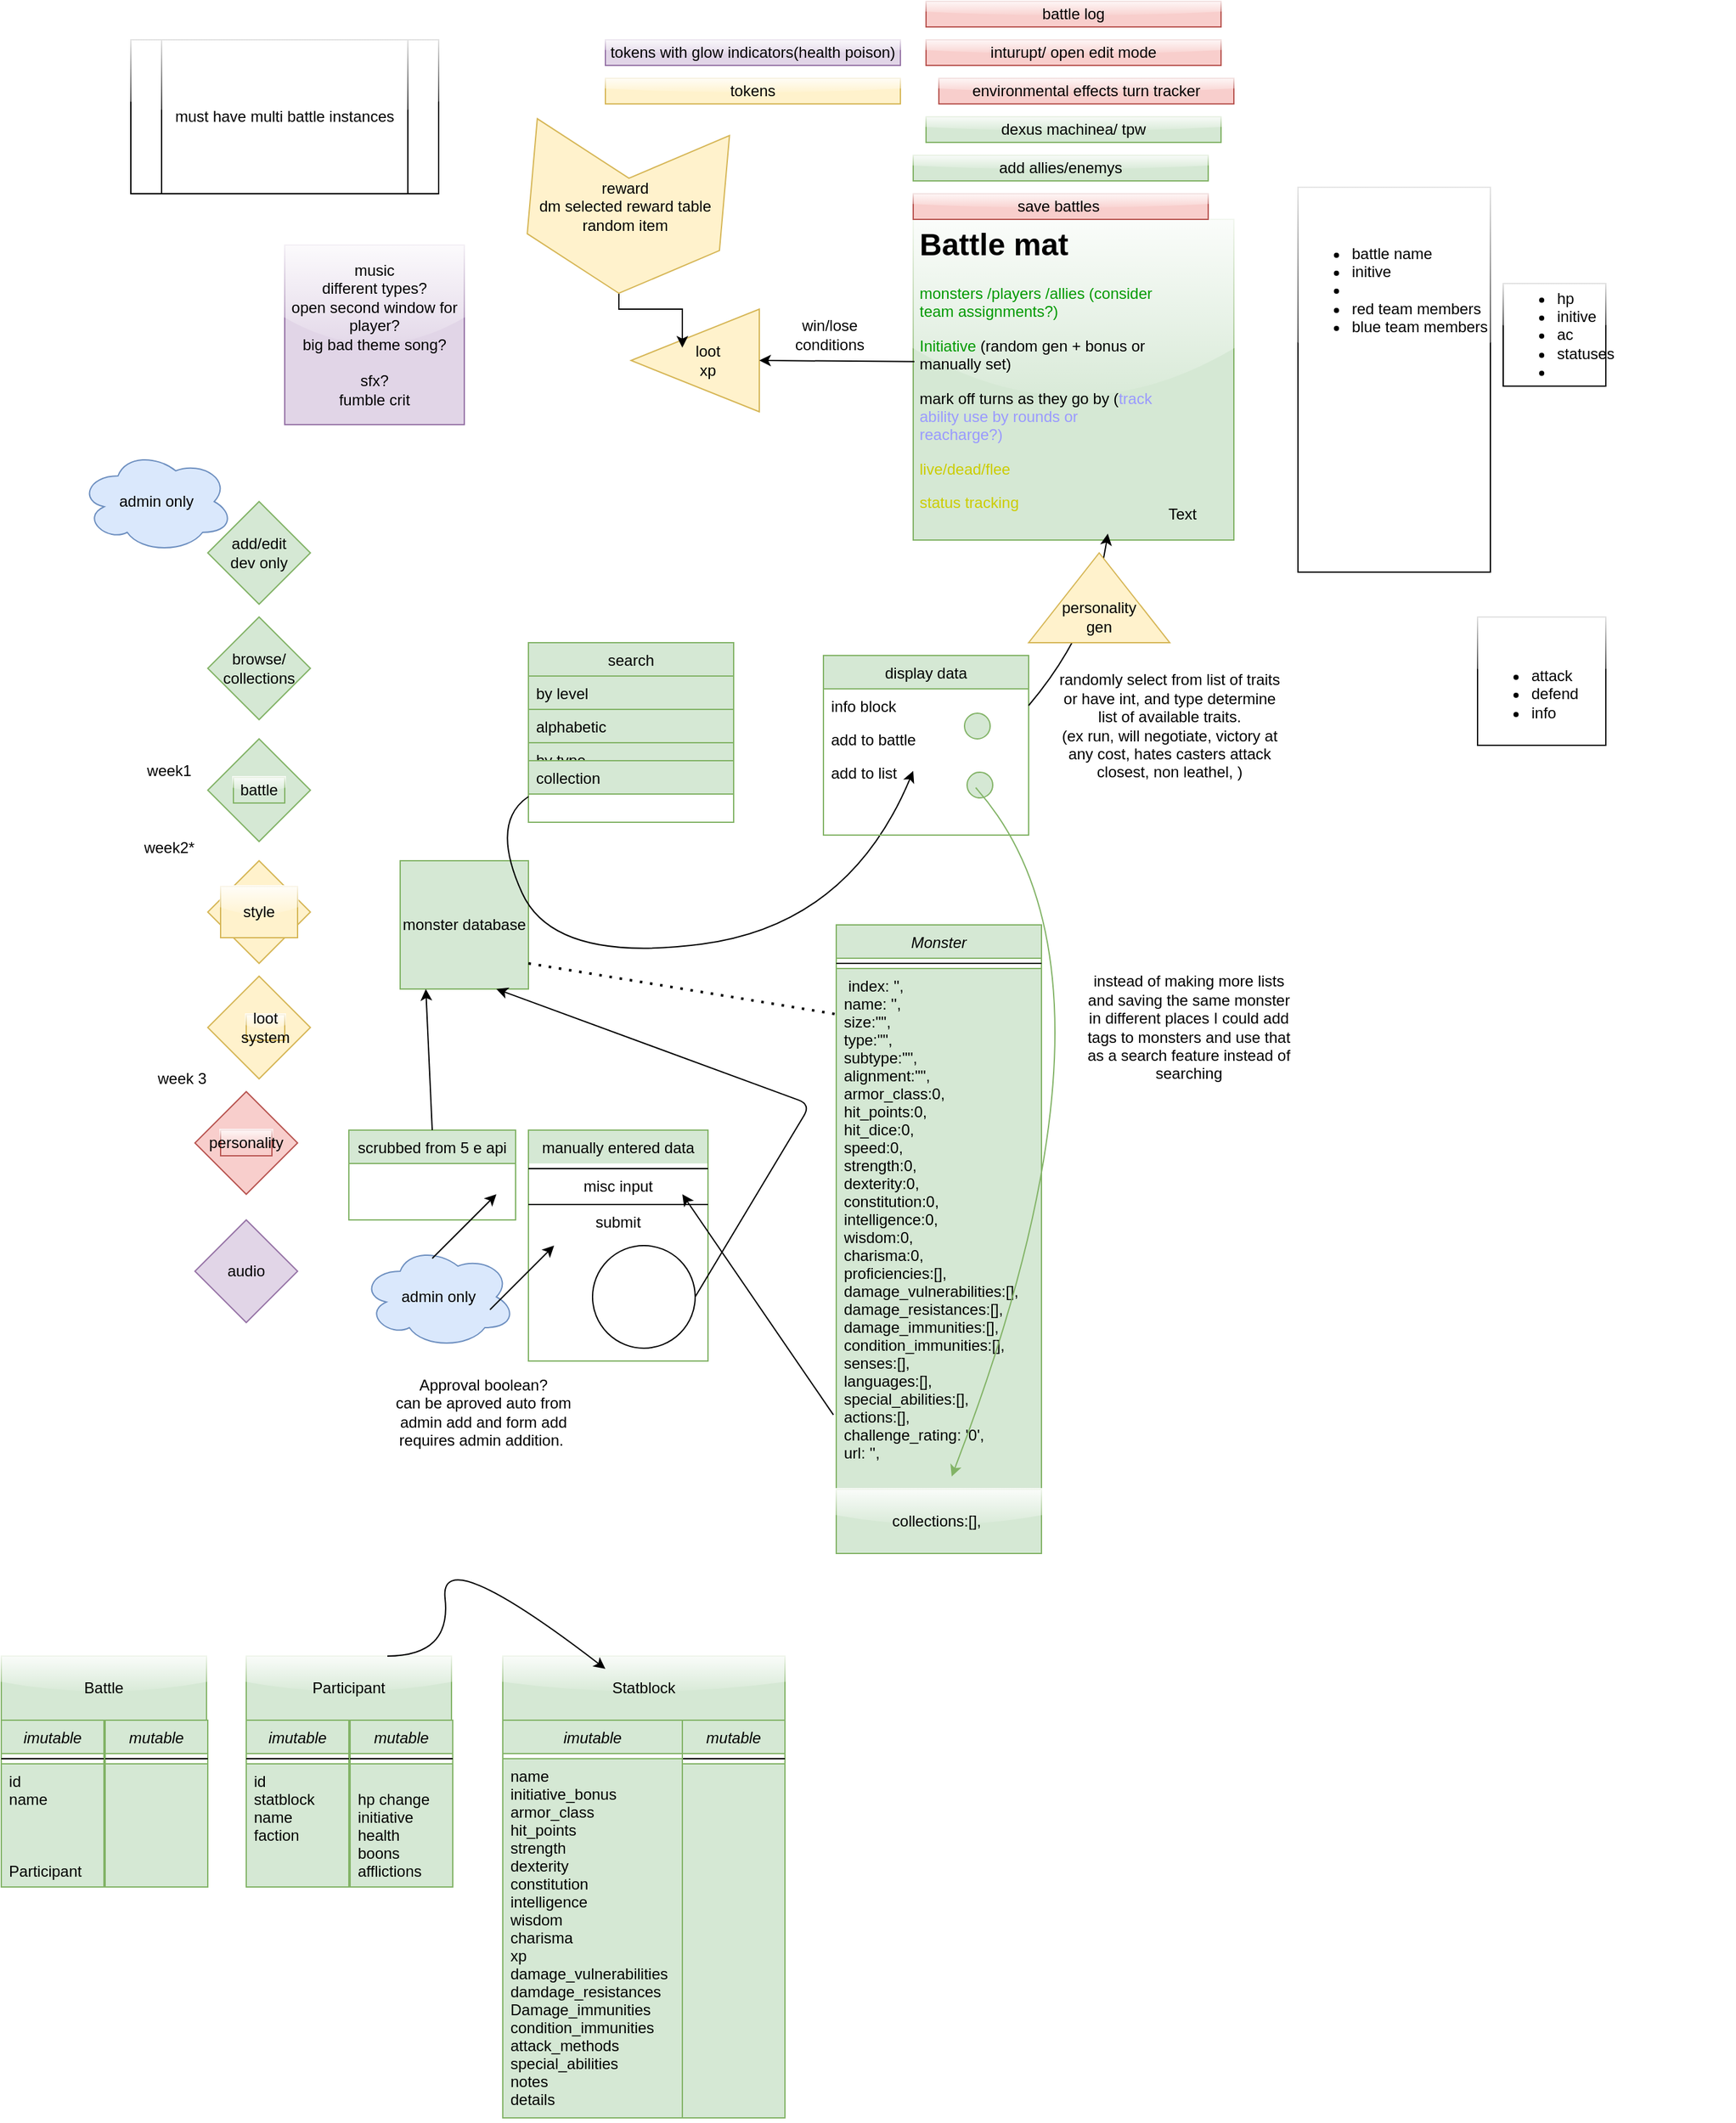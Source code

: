 <mxfile version="14.8.5" type="device"><diagram id="C5RBs43oDa-KdzZeNtuy" name="Page-1"><mxGraphModel dx="1933" dy="1022" grid="1" gridSize="10" guides="1" tooltips="1" connect="1" arrows="1" fold="1" page="1" pageScale="1" pageWidth="827" pageHeight="1169" math="0" shadow="0"><root><mxCell id="WIyWlLk6GJQsqaUBKTNV-0"/><mxCell id="WIyWlLk6GJQsqaUBKTNV-1" parent="WIyWlLk6GJQsqaUBKTNV-0"/><mxCell id="3PFx7aUVa6Nj5b7WbjkV-9" value="" style="ellipse;whiteSpace=wrap;html=1;aspect=fixed;" parent="WIyWlLk6GJQsqaUBKTNV-1" vertex="1"><mxGeometry x="270" y="1000" width="80" height="80" as="geometry"/></mxCell><mxCell id="zkfFHV4jXpPFQw0GAbJ--0" value="Monster" style="swimlane;fontStyle=2;align=center;verticalAlign=top;childLayout=stackLayout;horizontal=1;startSize=26;horizontalStack=0;resizeParent=1;resizeLast=0;collapsible=1;marginBottom=0;rounded=0;shadow=0;strokeWidth=1;fillColor=#d5e8d4;strokeColor=#82b366;" parent="WIyWlLk6GJQsqaUBKTNV-1" vertex="1"><mxGeometry x="460" y="750" width="160" height="490" as="geometry"><mxRectangle x="230" y="140" width="160" height="26" as="alternateBounds"/></mxGeometry></mxCell><mxCell id="zkfFHV4jXpPFQw0GAbJ--4" value="" style="line;html=1;strokeWidth=1;align=left;verticalAlign=middle;spacingTop=-1;spacingLeft=3;spacingRight=3;rotatable=0;labelPosition=right;points=[];portConstraint=eastwest;" parent="zkfFHV4jXpPFQw0GAbJ--0" vertex="1"><mxGeometry y="26" width="160" height="8" as="geometry"/></mxCell><mxCell id="3PFx7aUVa6Nj5b7WbjkV-14" value=" index: '',&#10;name: '',&#10;size:&quot;&quot;,&#10;type:&quot;&quot;,&#10;subtype:&quot;&quot;,&#10;alignment:&quot;&quot;,&#10;armor_class:0,&#10;hit_points:0,&#10;hit_dice:0,&#10;speed:0,&#10;strength:0,&#10;dexterity:0,&#10;constitution:0,&#10;intelligence:0,&#10;wisdom:0,&#10;charisma:0,&#10;proficiencies:[],&#10;damage_vulnerabilities:[],&#10;damage_resistances:[],&#10;damage_immunities:[],&#10;condition_immunities:[],&#10;senses:[],&#10;languages:[],&#10;special_abilities:[],&#10;actions:[],&#10;challenge_rating: '0',&#10;url: '',                " style="text;align=left;verticalAlign=top;spacingLeft=4;spacingRight=4;overflow=hidden;rotatable=0;points=[[0,0.5],[1,0.5]];portConstraint=eastwest;fillColor=#d5e8d4;strokeColor=#82b366;" parent="zkfFHV4jXpPFQw0GAbJ--0" vertex="1"><mxGeometry y="34" width="160" height="406" as="geometry"/></mxCell><mxCell id="3PFx7aUVa6Nj5b7WbjkV-89" value="collections:[],&amp;nbsp;" style="text;html=1;strokeColor=#82b366;fillColor=#d5e8d4;align=center;verticalAlign=middle;whiteSpace=wrap;rounded=0;glass=1;" parent="zkfFHV4jXpPFQw0GAbJ--0" vertex="1"><mxGeometry y="440" width="160" height="50" as="geometry"/></mxCell><mxCell id="zkfFHV4jXpPFQw0GAbJ--6" value="scrubbed from 5 e api" style="swimlane;fontStyle=0;align=center;verticalAlign=top;childLayout=stackLayout;horizontal=1;startSize=26;horizontalStack=0;resizeParent=1;resizeLast=0;collapsible=1;marginBottom=0;rounded=0;shadow=0;strokeWidth=1;fillColor=#d5e8d4;strokeColor=#82b366;" parent="WIyWlLk6GJQsqaUBKTNV-1" vertex="1"><mxGeometry x="80" y="910" width="130" height="70" as="geometry"><mxRectangle x="130" y="380" width="160" height="26" as="alternateBounds"/></mxGeometry></mxCell><mxCell id="zkfFHV4jXpPFQw0GAbJ--13" value="manually entered data" style="swimlane;fontStyle=0;align=center;verticalAlign=top;childLayout=stackLayout;horizontal=1;startSize=26;horizontalStack=0;resizeParent=1;resizeLast=0;collapsible=1;marginBottom=0;rounded=0;shadow=0;strokeWidth=1;swimlaneLine=0;fillColor=#d5e8d4;strokeColor=#82b366;" parent="WIyWlLk6GJQsqaUBKTNV-1" vertex="1"><mxGeometry x="220" y="910" width="140" height="180" as="geometry"><mxRectangle x="340" y="380" width="170" height="26" as="alternateBounds"/></mxGeometry></mxCell><mxCell id="zkfFHV4jXpPFQw0GAbJ--15" value="" style="line;html=1;strokeWidth=1;align=left;verticalAlign=middle;spacingTop=-1;spacingLeft=3;spacingRight=3;rotatable=0;labelPosition=right;points=[];portConstraint=eastwest;" parent="zkfFHV4jXpPFQw0GAbJ--13" vertex="1"><mxGeometry y="26" width="140" height="8" as="geometry"/></mxCell><mxCell id="3PFx7aUVa6Nj5b7WbjkV-7" value="misc input" style="text;html=1;strokeColor=none;fillColor=none;align=center;verticalAlign=middle;whiteSpace=wrap;rounded=0;" parent="zkfFHV4jXpPFQw0GAbJ--13" vertex="1"><mxGeometry y="34" width="140" height="20" as="geometry"/></mxCell><mxCell id="zkfFHV4jXpPFQw0GAbJ--23" value="" style="line;html=1;strokeWidth=1;align=left;verticalAlign=middle;spacingTop=-1;spacingLeft=3;spacingRight=3;rotatable=0;labelPosition=right;points=[];portConstraint=eastwest;" parent="zkfFHV4jXpPFQw0GAbJ--13" vertex="1"><mxGeometry y="54" width="140" height="8" as="geometry"/></mxCell><mxCell id="3PFx7aUVa6Nj5b7WbjkV-11" value="submit" style="text;html=1;strokeColor=none;fillColor=none;align=center;verticalAlign=middle;whiteSpace=wrap;rounded=0;glass=1;" parent="zkfFHV4jXpPFQw0GAbJ--13" vertex="1"><mxGeometry y="62" width="140" height="20" as="geometry"/></mxCell><mxCell id="zkfFHV4jXpPFQw0GAbJ--17" value="search" style="swimlane;fontStyle=0;align=center;verticalAlign=top;childLayout=stackLayout;horizontal=1;startSize=26;horizontalStack=0;resizeParent=1;resizeLast=0;collapsible=1;marginBottom=0;rounded=0;shadow=0;strokeWidth=1;fillColor=#d5e8d4;strokeColor=#82b366;" parent="WIyWlLk6GJQsqaUBKTNV-1" vertex="1"><mxGeometry x="220" y="530" width="160" height="140" as="geometry"><mxRectangle x="550" y="140" width="160" height="26" as="alternateBounds"/></mxGeometry></mxCell><mxCell id="zkfFHV4jXpPFQw0GAbJ--18" value="by level" style="text;align=left;verticalAlign=top;spacingLeft=4;spacingRight=4;overflow=hidden;rotatable=0;points=[[0,0.5],[1,0.5]];portConstraint=eastwest;fillColor=#d5e8d4;strokeColor=#82b366;" parent="zkfFHV4jXpPFQw0GAbJ--17" vertex="1"><mxGeometry y="26" width="160" height="26" as="geometry"/></mxCell><mxCell id="zkfFHV4jXpPFQw0GAbJ--19" value="alphabetic" style="text;align=left;verticalAlign=top;spacingLeft=4;spacingRight=4;overflow=hidden;rotatable=0;points=[[0,0.5],[1,0.5]];portConstraint=eastwest;rounded=0;shadow=0;html=0;fillColor=#d5e8d4;strokeColor=#82b366;" parent="zkfFHV4jXpPFQw0GAbJ--17" vertex="1"><mxGeometry y="52" width="160" height="26" as="geometry"/></mxCell><mxCell id="zkfFHV4jXpPFQw0GAbJ--25" value="by type" style="text;align=left;verticalAlign=top;spacingLeft=4;spacingRight=4;overflow=hidden;rotatable=0;points=[[0,0.5],[1,0.5]];portConstraint=eastwest;fillColor=#d5e8d4;strokeColor=#82b366;" parent="zkfFHV4jXpPFQw0GAbJ--17" vertex="1"><mxGeometry y="78" width="160" height="14" as="geometry"/></mxCell><mxCell id="3PFx7aUVa6Nj5b7WbjkV-16" value="collection" style="text;align=left;verticalAlign=top;spacingLeft=4;spacingRight=4;overflow=hidden;rotatable=0;points=[[0,0.5],[1,0.5]];portConstraint=eastwest;fillColor=#d5e8d4;strokeColor=#82b366;" parent="zkfFHV4jXpPFQw0GAbJ--17" vertex="1"><mxGeometry y="92" width="160" height="26" as="geometry"/></mxCell><mxCell id="3PFx7aUVa6Nj5b7WbjkV-1" value="" style="whiteSpace=wrap;html=1;aspect=fixed;fillColor=#d5e8d4;strokeColor=#82b366;" parent="WIyWlLk6GJQsqaUBKTNV-1" vertex="1"><mxGeometry x="120" y="700" width="100" height="100" as="geometry"/></mxCell><mxCell id="3PFx7aUVa6Nj5b7WbjkV-2" value="monster database" style="text;html=1;strokeColor=none;fillColor=none;align=center;verticalAlign=middle;whiteSpace=wrap;rounded=0;" parent="WIyWlLk6GJQsqaUBKTNV-1" vertex="1"><mxGeometry x="110" y="740" width="120" height="20" as="geometry"/></mxCell><mxCell id="3PFx7aUVa6Nj5b7WbjkV-4" value="" style="endArrow=classic;html=1;exitX=1;exitY=0.5;exitDx=0;exitDy=0;entryX=0.75;entryY=1;entryDx=0;entryDy=0;" parent="WIyWlLk6GJQsqaUBKTNV-1" source="3PFx7aUVa6Nj5b7WbjkV-9" target="3PFx7aUVa6Nj5b7WbjkV-1" edge="1"><mxGeometry width="50" height="50" relative="1" as="geometry"><mxPoint x="210" y="770" as="sourcePoint"/><mxPoint x="170" y="690" as="targetPoint"/><Array as="points"><mxPoint x="440" y="890"/></Array></mxGeometry></mxCell><mxCell id="3PFx7aUVa6Nj5b7WbjkV-5" value="" style="endArrow=classic;html=1;exitX=0.5;exitY=0;exitDx=0;exitDy=0;" parent="WIyWlLk6GJQsqaUBKTNV-1" source="zkfFHV4jXpPFQw0GAbJ--6" edge="1"><mxGeometry width="50" height="50" relative="1" as="geometry"><mxPoint x="210" y="767.55" as="sourcePoint"/><mxPoint x="140" y="800" as="targetPoint"/></mxGeometry></mxCell><mxCell id="3PFx7aUVa6Nj5b7WbjkV-13" value="" style="endArrow=none;dashed=1;html=1;dashPattern=1 3;strokeWidth=2;entryX=0.019;entryY=0.089;entryDx=0;entryDy=0;entryPerimeter=0;" parent="WIyWlLk6GJQsqaUBKTNV-1" target="3PFx7aUVa6Nj5b7WbjkV-14" edge="1"><mxGeometry width="50" height="50" relative="1" as="geometry"><mxPoint x="220" y="780" as="sourcePoint"/><mxPoint x="426.16" y="1044.854" as="targetPoint"/></mxGeometry></mxCell><mxCell id="3PFx7aUVa6Nj5b7WbjkV-17" value="" style="endArrow=classic;html=1;exitX=-0.014;exitY=0.857;exitDx=0;exitDy=0;exitPerimeter=0;" parent="WIyWlLk6GJQsqaUBKTNV-1" source="3PFx7aUVa6Nj5b7WbjkV-14" edge="1"><mxGeometry width="50" height="50" relative="1" as="geometry"><mxPoint x="850" y="1120" as="sourcePoint"/><mxPoint x="340" y="960" as="targetPoint"/><Array as="points"/></mxGeometry></mxCell><mxCell id="3PFx7aUVa6Nj5b7WbjkV-48" value="" style="curved=1;endArrow=classic;html=1;" parent="WIyWlLk6GJQsqaUBKTNV-1" edge="1"><mxGeometry width="50" height="50" relative="1" as="geometry"><mxPoint x="220" y="650" as="sourcePoint"/><mxPoint x="520" y="630" as="targetPoint"/><Array as="points"><mxPoint x="190" y="670"/><mxPoint x="240" y="780"/><mxPoint x="470" y="750"/></Array></mxGeometry></mxCell><mxCell id="3PFx7aUVa6Nj5b7WbjkV-50" value="display data" style="swimlane;fontStyle=0;align=center;verticalAlign=top;childLayout=stackLayout;horizontal=1;startSize=26;horizontalStack=0;resizeParent=1;resizeLast=0;collapsible=1;marginBottom=0;rounded=0;shadow=0;strokeWidth=1;fillColor=#d5e8d4;strokeColor=#82b366;" parent="WIyWlLk6GJQsqaUBKTNV-1" vertex="1"><mxGeometry x="450" y="540" width="160" height="140" as="geometry"><mxRectangle x="550" y="140" width="160" height="26" as="alternateBounds"/></mxGeometry></mxCell><mxCell id="3PFx7aUVa6Nj5b7WbjkV-51" value="info block" style="text;align=left;verticalAlign=top;spacingLeft=4;spacingRight=4;overflow=hidden;rotatable=0;points=[[0,0.5],[1,0.5]];portConstraint=eastwest;" parent="3PFx7aUVa6Nj5b7WbjkV-50" vertex="1"><mxGeometry y="26" width="160" height="26" as="geometry"/></mxCell><mxCell id="3PFx7aUVa6Nj5b7WbjkV-64" value="add to battle" style="text;align=left;verticalAlign=top;spacingLeft=4;spacingRight=4;overflow=hidden;rotatable=0;points=[[0,0.5],[1,0.5]];portConstraint=eastwest;" parent="3PFx7aUVa6Nj5b7WbjkV-50" vertex="1"><mxGeometry y="52" width="160" height="26" as="geometry"/></mxCell><mxCell id="3PFx7aUVa6Nj5b7WbjkV-65" value="add to list" style="text;align=left;verticalAlign=top;spacingLeft=4;spacingRight=4;overflow=hidden;rotatable=0;points=[[0,0.5],[1,0.5]];portConstraint=eastwest;" parent="3PFx7aUVa6Nj5b7WbjkV-50" vertex="1"><mxGeometry y="78" width="160" height="26" as="geometry"/></mxCell><mxCell id="3PFx7aUVa6Nj5b7WbjkV-55" value="" style="ellipse;whiteSpace=wrap;html=1;aspect=fixed;glass=1;fillColor=#d5e8d4;strokeColor=#82b366;" parent="WIyWlLk6GJQsqaUBKTNV-1" vertex="1"><mxGeometry x="560" y="585" width="20" height="20" as="geometry"/></mxCell><mxCell id="3PFx7aUVa6Nj5b7WbjkV-63" value="" style="ellipse;whiteSpace=wrap;html=1;aspect=fixed;glass=1;fillColor=#d5e8d4;strokeColor=#82b366;" parent="WIyWlLk6GJQsqaUBKTNV-1" vertex="1"><mxGeometry x="562" y="631" width="20" height="20" as="geometry"/></mxCell><mxCell id="3PFx7aUVa6Nj5b7WbjkV-85" value="instead of making more lists and saving the same monster in different places I could add tags to monsters and use that as a search feature instead of searching" style="text;html=1;strokeColor=none;fillColor=none;align=center;verticalAlign=middle;whiteSpace=wrap;rounded=0;glass=1;" parent="WIyWlLk6GJQsqaUBKTNV-1" vertex="1"><mxGeometry x="650" y="770" width="170" height="120" as="geometry"/></mxCell><mxCell id="3PFx7aUVa6Nj5b7WbjkV-87" value="" style="curved=1;endArrow=classic;html=1;exitX=0.742;exitY=0.962;exitDx=0;exitDy=0;exitPerimeter=0;fillColor=#d5e8d4;strokeColor=#82b366;" parent="WIyWlLk6GJQsqaUBKTNV-1" source="3PFx7aUVa6Nj5b7WbjkV-65" edge="1"><mxGeometry width="50" height="50" relative="1" as="geometry"><mxPoint x="700" y="840" as="sourcePoint"/><mxPoint x="550" y="1180" as="targetPoint"/><Array as="points"><mxPoint x="700" y="790"/></Array></mxGeometry></mxCell><mxCell id="3PFx7aUVa6Nj5b7WbjkV-90" value="" style="whiteSpace=wrap;html=1;aspect=fixed;glass=1;fillColor=#d5e8d4;strokeColor=#82b366;" parent="WIyWlLk6GJQsqaUBKTNV-1" vertex="1"><mxGeometry x="520" y="200" width="250" height="250" as="geometry"/></mxCell><mxCell id="3PFx7aUVa6Nj5b7WbjkV-91" value="&lt;h1&gt;Battle mat&lt;/h1&gt;&lt;p&gt;&lt;font color=&quot;#009900&quot;&gt;monsters /players /allies (consider team assignments?)&lt;/font&gt;&lt;/p&gt;&lt;p&gt;&lt;font color=&quot;#009900&quot;&gt;Initiative&lt;/font&gt; (random gen + bonus or manually set)&amp;nbsp;&lt;/p&gt;&lt;p&gt;mark off turns as they go by (&lt;font color=&quot;#9999ff&quot;&gt;track ability use by rounds or reacharge?)&lt;/font&gt;&lt;/p&gt;&lt;p&gt;&lt;font color=&quot;#cccc00&quot;&gt;live/dead/flee&lt;/font&gt;&lt;/p&gt;&lt;p&gt;&lt;font color=&quot;#cccc00&quot;&gt;status tracking&lt;/font&gt;&lt;font color=&quot;#ffff99&quot;&gt;&amp;nbsp;&lt;/font&gt;&lt;/p&gt;&lt;p&gt;&lt;br&gt;&lt;/p&gt;&lt;p&gt;&lt;br&gt;&lt;/p&gt;" style="text;html=1;strokeColor=none;fillColor=none;spacing=5;spacingTop=-20;whiteSpace=wrap;overflow=hidden;rounded=0;glass=1;" parent="WIyWlLk6GJQsqaUBKTNV-1" vertex="1"><mxGeometry x="520" y="200" width="190" height="240" as="geometry"/></mxCell><mxCell id="3PFx7aUVa6Nj5b7WbjkV-97" value="" style="curved=1;endArrow=classic;html=1;exitX=1;exitY=0.5;exitDx=0;exitDy=0;entryX=0.607;entryY=0.98;entryDx=0;entryDy=0;entryPerimeter=0;" parent="WIyWlLk6GJQsqaUBKTNV-1" source="3PFx7aUVa6Nj5b7WbjkV-51" target="3PFx7aUVa6Nj5b7WbjkV-90" edge="1"><mxGeometry width="50" height="50" relative="1" as="geometry"><mxPoint x="660" y="570" as="sourcePoint"/><mxPoint x="710" y="520" as="targetPoint"/><Array as="points"><mxPoint x="660" y="520"/></Array></mxGeometry></mxCell><mxCell id="3PFx7aUVa6Nj5b7WbjkV-98" value="" style="triangle;whiteSpace=wrap;html=1;glass=1;direction=north;fillColor=#fff2cc;strokeColor=#d6b656;" parent="WIyWlLk6GJQsqaUBKTNV-1" vertex="1"><mxGeometry x="610" y="460" width="110" height="70" as="geometry"/></mxCell><mxCell id="3PFx7aUVa6Nj5b7WbjkV-99" value="personality&lt;br&gt;gen" style="text;html=1;strokeColor=none;fillColor=none;align=center;verticalAlign=middle;whiteSpace=wrap;rounded=0;glass=1;" parent="WIyWlLk6GJQsqaUBKTNV-1" vertex="1"><mxGeometry x="645" y="490" width="40" height="40" as="geometry"/></mxCell><mxCell id="3PFx7aUVa6Nj5b7WbjkV-101" value="" style="triangle;whiteSpace=wrap;html=1;glass=1;direction=west;fillColor=#fff2cc;strokeColor=#d6b656;" parent="WIyWlLk6GJQsqaUBKTNV-1" vertex="1"><mxGeometry x="300" y="270" width="100" height="80" as="geometry"/></mxCell><mxCell id="3PFx7aUVa6Nj5b7WbjkV-102" value="loot&lt;br&gt;xp" style="text;html=1;strokeColor=none;fillColor=none;align=center;verticalAlign=middle;whiteSpace=wrap;rounded=0;glass=1;" parent="WIyWlLk6GJQsqaUBKTNV-1" vertex="1"><mxGeometry x="340" y="300" width="40" height="20" as="geometry"/></mxCell><mxCell id="3PFx7aUVa6Nj5b7WbjkV-103" value="" style="endArrow=classic;html=1;entryX=0;entryY=0.5;entryDx=0;entryDy=0;exitX=0.005;exitY=0.462;exitDx=0;exitDy=0;exitPerimeter=0;" parent="WIyWlLk6GJQsqaUBKTNV-1" source="3PFx7aUVa6Nj5b7WbjkV-91" target="3PFx7aUVa6Nj5b7WbjkV-101" edge="1"><mxGeometry width="50" height="50" relative="1" as="geometry"><mxPoint x="560" y="350" as="sourcePoint"/><mxPoint x="610" y="300" as="targetPoint"/></mxGeometry></mxCell><mxCell id="3PFx7aUVa6Nj5b7WbjkV-104" value="win/lose conditions" style="text;html=1;strokeColor=none;fillColor=none;align=center;verticalAlign=middle;whiteSpace=wrap;rounded=0;glass=1;" parent="WIyWlLk6GJQsqaUBKTNV-1" vertex="1"><mxGeometry x="410" y="280" width="90" height="20" as="geometry"/></mxCell><mxCell id="3PFx7aUVa6Nj5b7WbjkV-109" style="edgeStyle=orthogonalEdgeStyle;rounded=0;orthogonalLoop=1;jettySize=auto;html=1;exitX=1;exitY=0.5;exitDx=0;exitDy=0;entryX=0;entryY=0;entryDx=0;entryDy=0;" parent="WIyWlLk6GJQsqaUBKTNV-1" source="3PFx7aUVa6Nj5b7WbjkV-105" target="3PFx7aUVa6Nj5b7WbjkV-102" edge="1"><mxGeometry relative="1" as="geometry"><Array as="points"><mxPoint x="315" y="270"/><mxPoint x="341" y="270"/></Array></mxGeometry></mxCell><mxCell id="3PFx7aUVa6Nj5b7WbjkV-105" value="" style="shape=step;perimeter=stepPerimeter;whiteSpace=wrap;html=1;fixedSize=1;glass=1;size=40;rotation=5;direction=south;fillColor=#fff2cc;strokeColor=#d6b656;" parent="WIyWlLk6GJQsqaUBKTNV-1" vertex="1"><mxGeometry x="220.97" y="127.86" width="150.42" height="130" as="geometry"/></mxCell><mxCell id="3PFx7aUVa6Nj5b7WbjkV-106" value="add allies/enemys" style="text;html=1;strokeColor=#82b366;fillColor=#d5e8d4;align=center;verticalAlign=middle;whiteSpace=wrap;rounded=0;glass=1;" parent="WIyWlLk6GJQsqaUBKTNV-1" vertex="1"><mxGeometry x="520" y="150" width="230" height="20" as="geometry"/></mxCell><mxCell id="3PFx7aUVa6Nj5b7WbjkV-110" value="reward&lt;br&gt;dm selected reward table random item" style="text;html=1;strokeColor=none;fillColor=none;align=center;verticalAlign=middle;whiteSpace=wrap;rounded=0;glass=1;" parent="WIyWlLk6GJQsqaUBKTNV-1" vertex="1"><mxGeometry x="220.97" y="180" width="149.03" height="20" as="geometry"/></mxCell><mxCell id="3PFx7aUVa6Nj5b7WbjkV-111" value="music&lt;br&gt;different types?&lt;br&gt;open second window for player?&lt;br&gt;big bad theme song?&lt;br&gt;&lt;br&gt;sfx?&lt;br&gt;fumble crit&lt;br&gt;" style="whiteSpace=wrap;html=1;aspect=fixed;glass=1;fillColor=#e1d5e7;strokeColor=#9673a6;" parent="WIyWlLk6GJQsqaUBKTNV-1" vertex="1"><mxGeometry x="30" y="220" width="140" height="140" as="geometry"/></mxCell><mxCell id="3PFx7aUVa6Nj5b7WbjkV-112" value="randomly select from list of traits or have int, and type determine list of available traits.&lt;br&gt;(ex run, will negotiate, victory at any cost, hates casters attack closest, non leathel, )&lt;br&gt;" style="text;html=1;strokeColor=none;fillColor=none;align=center;verticalAlign=middle;whiteSpace=wrap;rounded=0;glass=1;" parent="WIyWlLk6GJQsqaUBKTNV-1" vertex="1"><mxGeometry x="630" y="550" width="180" height="90" as="geometry"/></mxCell><mxCell id="3PFx7aUVa6Nj5b7WbjkV-113" value="" style="rhombus;whiteSpace=wrap;html=1;glass=1;fillColor=#d5e8d4;strokeColor=#82b366;" parent="WIyWlLk6GJQsqaUBKTNV-1" vertex="1"><mxGeometry x="-30" y="510" width="80" height="80" as="geometry"/></mxCell><mxCell id="3PFx7aUVa6Nj5b7WbjkV-115" value="" style="rhombus;whiteSpace=wrap;html=1;glass=1;fillColor=#d5e8d4;strokeColor=#82b366;" parent="WIyWlLk6GJQsqaUBKTNV-1" vertex="1"><mxGeometry x="-30" y="420" width="80" height="80" as="geometry"/></mxCell><mxCell id="3PFx7aUVa6Nj5b7WbjkV-116" value="" style="rhombus;whiteSpace=wrap;html=1;glass=1;fillColor=#d5e8d4;strokeColor=#82b366;" parent="WIyWlLk6GJQsqaUBKTNV-1" vertex="1"><mxGeometry x="-30" y="605" width="80" height="80" as="geometry"/></mxCell><mxCell id="3PFx7aUVa6Nj5b7WbjkV-117" value="browse/&lt;br&gt;collections" style="text;html=1;strokeColor=none;fillColor=none;align=center;verticalAlign=middle;whiteSpace=wrap;rounded=0;glass=1;" parent="WIyWlLk6GJQsqaUBKTNV-1" vertex="1"><mxGeometry x="-10" y="540" width="40" height="20" as="geometry"/></mxCell><mxCell id="3PFx7aUVa6Nj5b7WbjkV-118" value="add/edit&lt;br&gt;dev only" style="text;html=1;strokeColor=none;fillColor=none;align=center;verticalAlign=middle;whiteSpace=wrap;rounded=0;glass=1;" parent="WIyWlLk6GJQsqaUBKTNV-1" vertex="1"><mxGeometry x="-20" y="440" width="60" height="40" as="geometry"/></mxCell><mxCell id="3PFx7aUVa6Nj5b7WbjkV-120" value="battle" style="text;html=1;strokeColor=#82b366;fillColor=#d5e8d4;align=center;verticalAlign=middle;whiteSpace=wrap;rounded=0;glass=1;" parent="WIyWlLk6GJQsqaUBKTNV-1" vertex="1"><mxGeometry x="-10" y="635" width="40" height="20" as="geometry"/></mxCell><mxCell id="3PFx7aUVa6Nj5b7WbjkV-121" value="dexus machinea/ tpw" style="text;html=1;strokeColor=#82b366;fillColor=#d5e8d4;align=center;verticalAlign=middle;whiteSpace=wrap;rounded=0;glass=1;" parent="WIyWlLk6GJQsqaUBKTNV-1" vertex="1"><mxGeometry x="530" y="120" width="230" height="20" as="geometry"/></mxCell><mxCell id="3PFx7aUVa6Nj5b7WbjkV-122" value="environmental effects turn tracker" style="text;html=1;strokeColor=#b85450;fillColor=#f8cecc;align=center;verticalAlign=middle;whiteSpace=wrap;rounded=0;glass=1;" parent="WIyWlLk6GJQsqaUBKTNV-1" vertex="1"><mxGeometry x="540" y="90" width="230" height="20" as="geometry"/></mxCell><mxCell id="3PFx7aUVa6Nj5b7WbjkV-123" value="Text" style="text;html=1;strokeColor=none;fillColor=none;align=center;verticalAlign=middle;whiteSpace=wrap;rounded=0;glass=1;" parent="WIyWlLk6GJQsqaUBKTNV-1" vertex="1"><mxGeometry x="710" y="420" width="40" height="20" as="geometry"/></mxCell><mxCell id="3PFx7aUVa6Nj5b7WbjkV-125" value="battle log" style="text;html=1;strokeColor=#b85450;fillColor=#f8cecc;align=center;verticalAlign=middle;whiteSpace=wrap;rounded=0;glass=1;" parent="WIyWlLk6GJQsqaUBKTNV-1" vertex="1"><mxGeometry x="530" y="30" width="230" height="20" as="geometry"/></mxCell><mxCell id="3PFx7aUVa6Nj5b7WbjkV-126" value="inturupt/ open edit mode" style="text;html=1;strokeColor=#b85450;fillColor=#f8cecc;align=center;verticalAlign=middle;whiteSpace=wrap;rounded=0;glass=1;" parent="WIyWlLk6GJQsqaUBKTNV-1" vertex="1"><mxGeometry x="530" y="60" width="230" height="20" as="geometry"/></mxCell><mxCell id="3PFx7aUVa6Nj5b7WbjkV-127" value="" style="rhombus;whiteSpace=wrap;html=1;glass=1;fillColor=#e1d5e7;strokeColor=#9673a6;" parent="WIyWlLk6GJQsqaUBKTNV-1" vertex="1"><mxGeometry x="-40" y="980" width="80" height="80" as="geometry"/></mxCell><mxCell id="3PFx7aUVa6Nj5b7WbjkV-129" value="" style="rhombus;whiteSpace=wrap;html=1;glass=1;fillColor=#fff2cc;strokeColor=#d6b656;" parent="WIyWlLk6GJQsqaUBKTNV-1" vertex="1"><mxGeometry x="-30" y="790" width="80" height="80" as="geometry"/></mxCell><mxCell id="3PFx7aUVa6Nj5b7WbjkV-130" value="loot system" style="text;html=1;strokeColor=#d6b656;fillColor=#fff2cc;align=center;verticalAlign=middle;whiteSpace=wrap;rounded=0;glass=1;" parent="WIyWlLk6GJQsqaUBKTNV-1" vertex="1"><mxGeometry y="820" width="30" height="20" as="geometry"/></mxCell><mxCell id="3PFx7aUVa6Nj5b7WbjkV-132" value="audio" style="text;html=1;strokeColor=none;fillColor=none;align=center;verticalAlign=middle;whiteSpace=wrap;rounded=0;glass=1;" parent="WIyWlLk6GJQsqaUBKTNV-1" vertex="1"><mxGeometry x="-20" y="1010" width="40" height="20" as="geometry"/></mxCell><mxCell id="3PFx7aUVa6Nj5b7WbjkV-136" value="" style="rhombus;whiteSpace=wrap;html=1;glass=1;fillColor=#fff2cc;strokeColor=#d6b656;" parent="WIyWlLk6GJQsqaUBKTNV-1" vertex="1"><mxGeometry x="-30" y="700" width="80" height="80" as="geometry"/></mxCell><mxCell id="3PFx7aUVa6Nj5b7WbjkV-137" value="style" style="text;html=1;strokeColor=#d6b656;fillColor=#fff2cc;align=center;verticalAlign=middle;whiteSpace=wrap;rounded=0;glass=1;" parent="WIyWlLk6GJQsqaUBKTNV-1" vertex="1"><mxGeometry x="-20" y="720" width="60" height="40" as="geometry"/></mxCell><mxCell id="3PFx7aUVa6Nj5b7WbjkV-138" value="" style="rhombus;whiteSpace=wrap;html=1;glass=1;fillColor=#f8cecc;strokeColor=#b85450;" parent="WIyWlLk6GJQsqaUBKTNV-1" vertex="1"><mxGeometry x="-40" y="880" width="80" height="80" as="geometry"/></mxCell><mxCell id="3PFx7aUVa6Nj5b7WbjkV-139" value="personality" style="text;html=1;strokeColor=#b85450;fillColor=#f8cecc;align=center;verticalAlign=middle;whiteSpace=wrap;rounded=0;glass=1;" parent="WIyWlLk6GJQsqaUBKTNV-1" vertex="1"><mxGeometry x="-20" y="910" width="40" height="20" as="geometry"/></mxCell><mxCell id="3PFx7aUVa6Nj5b7WbjkV-149" value="week1" style="text;html=1;strokeColor=none;fillColor=none;align=center;verticalAlign=middle;whiteSpace=wrap;rounded=0;glass=1;" parent="WIyWlLk6GJQsqaUBKTNV-1" vertex="1"><mxGeometry x="-80" y="620" width="40" height="20" as="geometry"/></mxCell><mxCell id="3PFx7aUVa6Nj5b7WbjkV-150" value="week2*" style="text;html=1;strokeColor=none;fillColor=none;align=center;verticalAlign=middle;whiteSpace=wrap;rounded=0;glass=1;" parent="WIyWlLk6GJQsqaUBKTNV-1" vertex="1"><mxGeometry x="-80" y="680" width="40" height="20" as="geometry"/></mxCell><mxCell id="3PFx7aUVa6Nj5b7WbjkV-151" value="week 3" style="text;html=1;strokeColor=none;fillColor=none;align=center;verticalAlign=middle;whiteSpace=wrap;rounded=0;glass=1;" parent="WIyWlLk6GJQsqaUBKTNV-1" vertex="1"><mxGeometry x="-80" y="860" width="60" height="20" as="geometry"/></mxCell><mxCell id="3PFx7aUVa6Nj5b7WbjkV-153" value="admin only" style="ellipse;shape=cloud;whiteSpace=wrap;html=1;glass=1;fillColor=#dae8fc;strokeColor=#6c8ebf;" parent="WIyWlLk6GJQsqaUBKTNV-1" vertex="1"><mxGeometry x="90" y="1000" width="120" height="80" as="geometry"/></mxCell><mxCell id="3PFx7aUVa6Nj5b7WbjkV-154" value="save battles&amp;nbsp;" style="text;html=1;strokeColor=#b85450;fillColor=#f8cecc;align=center;verticalAlign=middle;whiteSpace=wrap;rounded=0;glass=1;" parent="WIyWlLk6GJQsqaUBKTNV-1" vertex="1"><mxGeometry x="520" y="180" width="230" height="20" as="geometry"/></mxCell><mxCell id="3PFx7aUVa6Nj5b7WbjkV-155" value="admin only" style="ellipse;shape=cloud;whiteSpace=wrap;html=1;glass=1;fillColor=#dae8fc;strokeColor=#6c8ebf;" parent="WIyWlLk6GJQsqaUBKTNV-1" vertex="1"><mxGeometry x="-130" y="380" width="120" height="80" as="geometry"/></mxCell><mxCell id="3PFx7aUVa6Nj5b7WbjkV-158" value="" style="endArrow=classic;html=1;" parent="WIyWlLk6GJQsqaUBKTNV-1" edge="1"><mxGeometry width="50" height="50" relative="1" as="geometry"><mxPoint x="190" y="1050" as="sourcePoint"/><mxPoint x="240" y="1000" as="targetPoint"/></mxGeometry></mxCell><mxCell id="3PFx7aUVa6Nj5b7WbjkV-159" value="" style="endArrow=classic;html=1;" parent="WIyWlLk6GJQsqaUBKTNV-1" edge="1"><mxGeometry width="50" height="50" relative="1" as="geometry"><mxPoint x="145" y="1010" as="sourcePoint"/><mxPoint x="195" y="960" as="targetPoint"/></mxGeometry></mxCell><mxCell id="3PFx7aUVa6Nj5b7WbjkV-161" value="Approval boolean?&lt;br&gt;can be aproved auto from admin add and form add requires admin addition.&amp;nbsp;" style="text;html=1;strokeColor=none;fillColor=none;align=center;verticalAlign=middle;whiteSpace=wrap;rounded=0;glass=1;" parent="WIyWlLk6GJQsqaUBKTNV-1" vertex="1"><mxGeometry x="110" y="1120" width="150" height="20" as="geometry"/></mxCell><mxCell id="3PFx7aUVa6Nj5b7WbjkV-163" value="tokens with glow indicators(health poison)" style="text;html=1;strokeColor=#9673a6;fillColor=#e1d5e7;align=center;verticalAlign=middle;whiteSpace=wrap;rounded=0;glass=1;" parent="WIyWlLk6GJQsqaUBKTNV-1" vertex="1"><mxGeometry x="280" y="60" width="230" height="20" as="geometry"/></mxCell><mxCell id="3PFx7aUVa6Nj5b7WbjkV-165" value="tokens" style="text;html=1;strokeColor=#d6b656;fillColor=#fff2cc;align=center;verticalAlign=middle;whiteSpace=wrap;rounded=0;glass=1;" parent="WIyWlLk6GJQsqaUBKTNV-1" vertex="1"><mxGeometry x="280" y="90" width="230" height="20" as="geometry"/></mxCell><mxCell id="3PFx7aUVa6Nj5b7WbjkV-166" value="must have multi battle instances" style="shape=process;whiteSpace=wrap;html=1;backgroundOutline=1;glass=1;" parent="WIyWlLk6GJQsqaUBKTNV-1" vertex="1"><mxGeometry x="-90" y="60" width="240" height="120" as="geometry"/></mxCell><mxCell id="3PFx7aUVa6Nj5b7WbjkV-167" value="" style="rounded=0;whiteSpace=wrap;html=1;glass=1;" parent="WIyWlLk6GJQsqaUBKTNV-1" vertex="1"><mxGeometry x="820" y="175" width="150" height="300" as="geometry"/></mxCell><mxCell id="3PFx7aUVa6Nj5b7WbjkV-168" value="&lt;ul&gt;&lt;li&gt;battle name&lt;/li&gt;&lt;li&gt;initive&lt;/li&gt;&lt;li&gt;&lt;span style=&quot;white-space: pre&quot;&gt;&#9;&lt;/span&gt;&lt;/li&gt;&lt;li&gt;red team members&lt;/li&gt;&lt;li&gt;blue team members&lt;/li&gt;&lt;/ul&gt;" style="text;html=1;strokeColor=none;fillColor=none;align=left;verticalAlign=middle;whiteSpace=wrap;rounded=0;glass=1;" parent="WIyWlLk6GJQsqaUBKTNV-1" vertex="1"><mxGeometry x="820" y="190" width="153" height="130" as="geometry"/></mxCell><mxCell id="3PFx7aUVa6Nj5b7WbjkV-169" value="" style="whiteSpace=wrap;html=1;aspect=fixed;glass=1;" parent="WIyWlLk6GJQsqaUBKTNV-1" vertex="1"><mxGeometry x="980" y="250" width="80" height="80" as="geometry"/></mxCell><mxCell id="3PFx7aUVa6Nj5b7WbjkV-170" value="&lt;ul&gt;&lt;li&gt;hp&lt;/li&gt;&lt;li&gt;initive&lt;/li&gt;&lt;li&gt;ac&lt;/li&gt;&lt;li&gt;statuses&lt;/li&gt;&lt;li&gt;&amp;nbsp;&lt;/li&gt;&lt;/ul&gt;" style="text;html=1;strokeColor=none;fillColor=none;align=left;verticalAlign=middle;whiteSpace=wrap;rounded=0;glass=1;" parent="WIyWlLk6GJQsqaUBKTNV-1" vertex="1"><mxGeometry x="980" y="220" width="180" height="140" as="geometry"/></mxCell><mxCell id="3PFx7aUVa6Nj5b7WbjkV-171" value="" style="whiteSpace=wrap;html=1;aspect=fixed;glass=1;" parent="WIyWlLk6GJQsqaUBKTNV-1" vertex="1"><mxGeometry x="960" y="510" width="100" height="100" as="geometry"/></mxCell><mxCell id="3PFx7aUVa6Nj5b7WbjkV-172" value="&lt;ul&gt;&lt;li&gt;attack&lt;/li&gt;&lt;li&gt;defend&lt;/li&gt;&lt;li&gt;info&amp;nbsp;&lt;/li&gt;&lt;/ul&gt;" style="text;html=1;strokeColor=none;fillColor=none;align=left;verticalAlign=middle;whiteSpace=wrap;rounded=0;glass=1;" parent="WIyWlLk6GJQsqaUBKTNV-1" vertex="1"><mxGeometry x="960" y="520" width="100" height="100" as="geometry"/></mxCell><mxCell id="xxdEqH2JGOHWPTUAZGDY-3" value="imutable" style="swimlane;fontStyle=2;align=center;verticalAlign=top;childLayout=stackLayout;horizontal=1;startSize=26;horizontalStack=0;resizeParent=1;resizeLast=0;collapsible=1;marginBottom=0;rounded=0;shadow=0;strokeWidth=1;fillColor=#d5e8d4;strokeColor=#82b366;" vertex="1" parent="WIyWlLk6GJQsqaUBKTNV-1"><mxGeometry y="1370" width="80" height="130" as="geometry"><mxRectangle x="230" y="140" width="160" height="26" as="alternateBounds"/></mxGeometry></mxCell><mxCell id="xxdEqH2JGOHWPTUAZGDY-4" value="" style="line;html=1;strokeWidth=1;align=left;verticalAlign=middle;spacingTop=-1;spacingLeft=3;spacingRight=3;rotatable=0;labelPosition=right;points=[];portConstraint=eastwest;" vertex="1" parent="xxdEqH2JGOHWPTUAZGDY-3"><mxGeometry y="26" width="80" height="8" as="geometry"/></mxCell><mxCell id="xxdEqH2JGOHWPTUAZGDY-5" value="id&#10;statblock&#10;name&#10;faction&#10;&#10;&#10;&#10;" style="text;align=left;verticalAlign=top;spacingLeft=4;spacingRight=4;overflow=hidden;rotatable=0;points=[[0,0.5],[1,0.5]];portConstraint=eastwest;fillColor=#d5e8d4;strokeColor=#82b366;" vertex="1" parent="xxdEqH2JGOHWPTUAZGDY-3"><mxGeometry y="34" width="80" height="96" as="geometry"/></mxCell><mxCell id="xxdEqH2JGOHWPTUAZGDY-7" value="mutable" style="swimlane;fontStyle=2;align=center;verticalAlign=top;childLayout=stackLayout;horizontal=1;startSize=26;horizontalStack=0;resizeParent=1;resizeLast=0;collapsible=1;marginBottom=0;rounded=0;shadow=0;strokeWidth=1;fillColor=#d5e8d4;strokeColor=#82b366;" vertex="1" parent="WIyWlLk6GJQsqaUBKTNV-1"><mxGeometry x="80.97" y="1370" width="80" height="130" as="geometry"><mxRectangle x="230" y="140" width="160" height="26" as="alternateBounds"/></mxGeometry></mxCell><mxCell id="xxdEqH2JGOHWPTUAZGDY-8" value="" style="line;html=1;strokeWidth=1;align=left;verticalAlign=middle;spacingTop=-1;spacingLeft=3;spacingRight=3;rotatable=0;labelPosition=right;points=[];portConstraint=eastwest;" vertex="1" parent="xxdEqH2JGOHWPTUAZGDY-7"><mxGeometry y="26" width="80" height="8" as="geometry"/></mxCell><mxCell id="xxdEqH2JGOHWPTUAZGDY-9" value="&#10;hp change&#10;initiative&#10;health&#10;boons&#10;afflictions&#10;&#10;" style="text;align=left;verticalAlign=top;spacingLeft=4;spacingRight=4;overflow=hidden;rotatable=0;points=[[0,0.5],[1,0.5]];portConstraint=eastwest;fillColor=#d5e8d4;strokeColor=#82b366;" vertex="1" parent="xxdEqH2JGOHWPTUAZGDY-7"><mxGeometry y="34" width="80" height="96" as="geometry"/></mxCell><mxCell id="xxdEqH2JGOHWPTUAZGDY-10" value="Participant" style="text;html=1;strokeColor=#82b366;fillColor=#d5e8d4;align=center;verticalAlign=middle;whiteSpace=wrap;rounded=0;glass=1;" vertex="1" parent="WIyWlLk6GJQsqaUBKTNV-1"><mxGeometry y="1320" width="160" height="50" as="geometry"/></mxCell><mxCell id="xxdEqH2JGOHWPTUAZGDY-11" value="imutable" style="swimlane;fontStyle=2;align=center;verticalAlign=top;childLayout=stackLayout;horizontal=1;startSize=26;horizontalStack=0;resizeParent=1;resizeLast=0;collapsible=1;marginBottom=0;rounded=0;shadow=0;strokeWidth=1;fillColor=#d5e8d4;strokeColor=#82b366;" vertex="1" parent="WIyWlLk6GJQsqaUBKTNV-1"><mxGeometry x="-190.97" y="1370" width="80" height="130" as="geometry"><mxRectangle x="230" y="140" width="160" height="26" as="alternateBounds"/></mxGeometry></mxCell><mxCell id="xxdEqH2JGOHWPTUAZGDY-12" value="" style="line;html=1;strokeWidth=1;align=left;verticalAlign=middle;spacingTop=-1;spacingLeft=3;spacingRight=3;rotatable=0;labelPosition=right;points=[];portConstraint=eastwest;" vertex="1" parent="xxdEqH2JGOHWPTUAZGDY-11"><mxGeometry y="26" width="80" height="8" as="geometry"/></mxCell><mxCell id="xxdEqH2JGOHWPTUAZGDY-13" value="id&#10;name&#10;&#10;&#10;&#10;Participant&#10;" style="text;align=left;verticalAlign=top;spacingLeft=4;spacingRight=4;overflow=hidden;rotatable=0;points=[[0,0.5],[1,0.5]];portConstraint=eastwest;fillColor=#d5e8d4;strokeColor=#82b366;" vertex="1" parent="xxdEqH2JGOHWPTUAZGDY-11"><mxGeometry y="34" width="80" height="96" as="geometry"/></mxCell><mxCell id="xxdEqH2JGOHWPTUAZGDY-14" value="mutable" style="swimlane;fontStyle=2;align=center;verticalAlign=top;childLayout=stackLayout;horizontal=1;startSize=26;horizontalStack=0;resizeParent=1;resizeLast=0;collapsible=1;marginBottom=0;rounded=0;shadow=0;strokeWidth=1;fillColor=#d5e8d4;strokeColor=#82b366;" vertex="1" parent="WIyWlLk6GJQsqaUBKTNV-1"><mxGeometry x="-110.0" y="1370" width="80" height="130" as="geometry"><mxRectangle x="230" y="140" width="160" height="26" as="alternateBounds"/></mxGeometry></mxCell><mxCell id="xxdEqH2JGOHWPTUAZGDY-15" value="" style="line;html=1;strokeWidth=1;align=left;verticalAlign=middle;spacingTop=-1;spacingLeft=3;spacingRight=3;rotatable=0;labelPosition=right;points=[];portConstraint=eastwest;" vertex="1" parent="xxdEqH2JGOHWPTUAZGDY-14"><mxGeometry y="26" width="80" height="8" as="geometry"/></mxCell><mxCell id="xxdEqH2JGOHWPTUAZGDY-16" value="" style="text;align=left;verticalAlign=top;spacingLeft=4;spacingRight=4;overflow=hidden;rotatable=0;points=[[0,0.5],[1,0.5]];portConstraint=eastwest;fillColor=#d5e8d4;strokeColor=#82b366;" vertex="1" parent="xxdEqH2JGOHWPTUAZGDY-14"><mxGeometry y="34" width="80" height="96" as="geometry"/></mxCell><mxCell id="xxdEqH2JGOHWPTUAZGDY-17" value="Battle" style="text;html=1;strokeColor=#82b366;fillColor=#d5e8d4;align=center;verticalAlign=middle;whiteSpace=wrap;rounded=0;glass=1;" vertex="1" parent="WIyWlLk6GJQsqaUBKTNV-1"><mxGeometry x="-190.97" y="1320" width="160" height="50" as="geometry"/></mxCell><mxCell id="xxdEqH2JGOHWPTUAZGDY-18" value="imutable" style="swimlane;fontStyle=2;align=center;verticalAlign=top;childLayout=stackLayout;horizontal=1;startSize=26;horizontalStack=0;resizeParent=1;resizeLast=0;collapsible=1;marginBottom=0;rounded=0;shadow=0;strokeWidth=1;fillColor=#d5e8d4;strokeColor=#82b366;" vertex="1" parent="WIyWlLk6GJQsqaUBKTNV-1"><mxGeometry x="200" y="1370" width="140" height="130" as="geometry"><mxRectangle x="230" y="140" width="160" height="26" as="alternateBounds"/></mxGeometry></mxCell><mxCell id="xxdEqH2JGOHWPTUAZGDY-19" value="" style="line;html=1;strokeWidth=1;align=left;verticalAlign=middle;spacingTop=-1;spacingLeft=3;spacingRight=3;rotatable=0;labelPosition=right;points=[];portConstraint=eastwest;" vertex="1" parent="xxdEqH2JGOHWPTUAZGDY-18"><mxGeometry y="26" width="140" height="8" as="geometry"/></mxCell><mxCell id="xxdEqH2JGOHWPTUAZGDY-21" value="mutable" style="swimlane;fontStyle=2;align=center;verticalAlign=top;childLayout=stackLayout;horizontal=1;startSize=26;horizontalStack=0;resizeParent=1;resizeLast=0;collapsible=1;marginBottom=0;rounded=0;shadow=0;strokeWidth=1;fillColor=#d5e8d4;strokeColor=#82b366;" vertex="1" parent="WIyWlLk6GJQsqaUBKTNV-1"><mxGeometry x="340" y="1370" width="80" height="310" as="geometry"><mxRectangle x="230" y="140" width="160" height="26" as="alternateBounds"/></mxGeometry></mxCell><mxCell id="xxdEqH2JGOHWPTUAZGDY-22" value="" style="line;html=1;strokeWidth=1;align=left;verticalAlign=middle;spacingTop=-1;spacingLeft=3;spacingRight=3;rotatable=0;labelPosition=right;points=[];portConstraint=eastwest;" vertex="1" parent="xxdEqH2JGOHWPTUAZGDY-21"><mxGeometry y="26" width="80" height="8" as="geometry"/></mxCell><mxCell id="xxdEqH2JGOHWPTUAZGDY-23" value="" style="text;align=left;verticalAlign=top;spacingLeft=4;spacingRight=4;overflow=hidden;rotatable=0;points=[[0,0.5],[1,0.5]];portConstraint=eastwest;fillColor=#d5e8d4;strokeColor=#82b366;" vertex="1" parent="xxdEqH2JGOHWPTUAZGDY-21"><mxGeometry y="34" width="80" height="276" as="geometry"/></mxCell><mxCell id="xxdEqH2JGOHWPTUAZGDY-24" value="Statblock" style="text;html=1;strokeColor=#82b366;fillColor=#d5e8d4;align=center;verticalAlign=middle;whiteSpace=wrap;rounded=0;glass=1;" vertex="1" parent="WIyWlLk6GJQsqaUBKTNV-1"><mxGeometry x="200" y="1320" width="220" height="50" as="geometry"/></mxCell><mxCell id="xxdEqH2JGOHWPTUAZGDY-20" value="name&#10;initiative_bonus&#10;armor_class&#10;hit_points&#10;strength&#10;dexterity&#10;constitution&#10;intelligence&#10;wisdom&#10;charisma&#10;xp&#10;damage_vulnerabilities&#10;damdage_resistances&#10;Damage_immunities&#10;condition_immunities&#10;attack_methods&#10;special_abilities&#10;notes&#10;details" style="text;align=left;verticalAlign=top;spacingLeft=4;spacingRight=4;overflow=hidden;rotatable=0;points=[[0,0.5],[1,0.5]];portConstraint=eastwest;fillColor=#d5e8d4;strokeColor=#82b366;" vertex="1" parent="WIyWlLk6GJQsqaUBKTNV-1"><mxGeometry x="200" y="1400" width="140" height="280" as="geometry"/></mxCell><mxCell id="xxdEqH2JGOHWPTUAZGDY-27" value="" style="curved=1;endArrow=classic;html=1;" edge="1" parent="WIyWlLk6GJQsqaUBKTNV-1"><mxGeometry width="50" height="50" relative="1" as="geometry"><mxPoint x="110" y="1320" as="sourcePoint"/><mxPoint x="280" y="1330" as="targetPoint"/><Array as="points"><mxPoint x="160" y="1320"/><mxPoint x="150" y="1230"/></Array></mxGeometry></mxCell></root></mxGraphModel></diagram></mxfile>